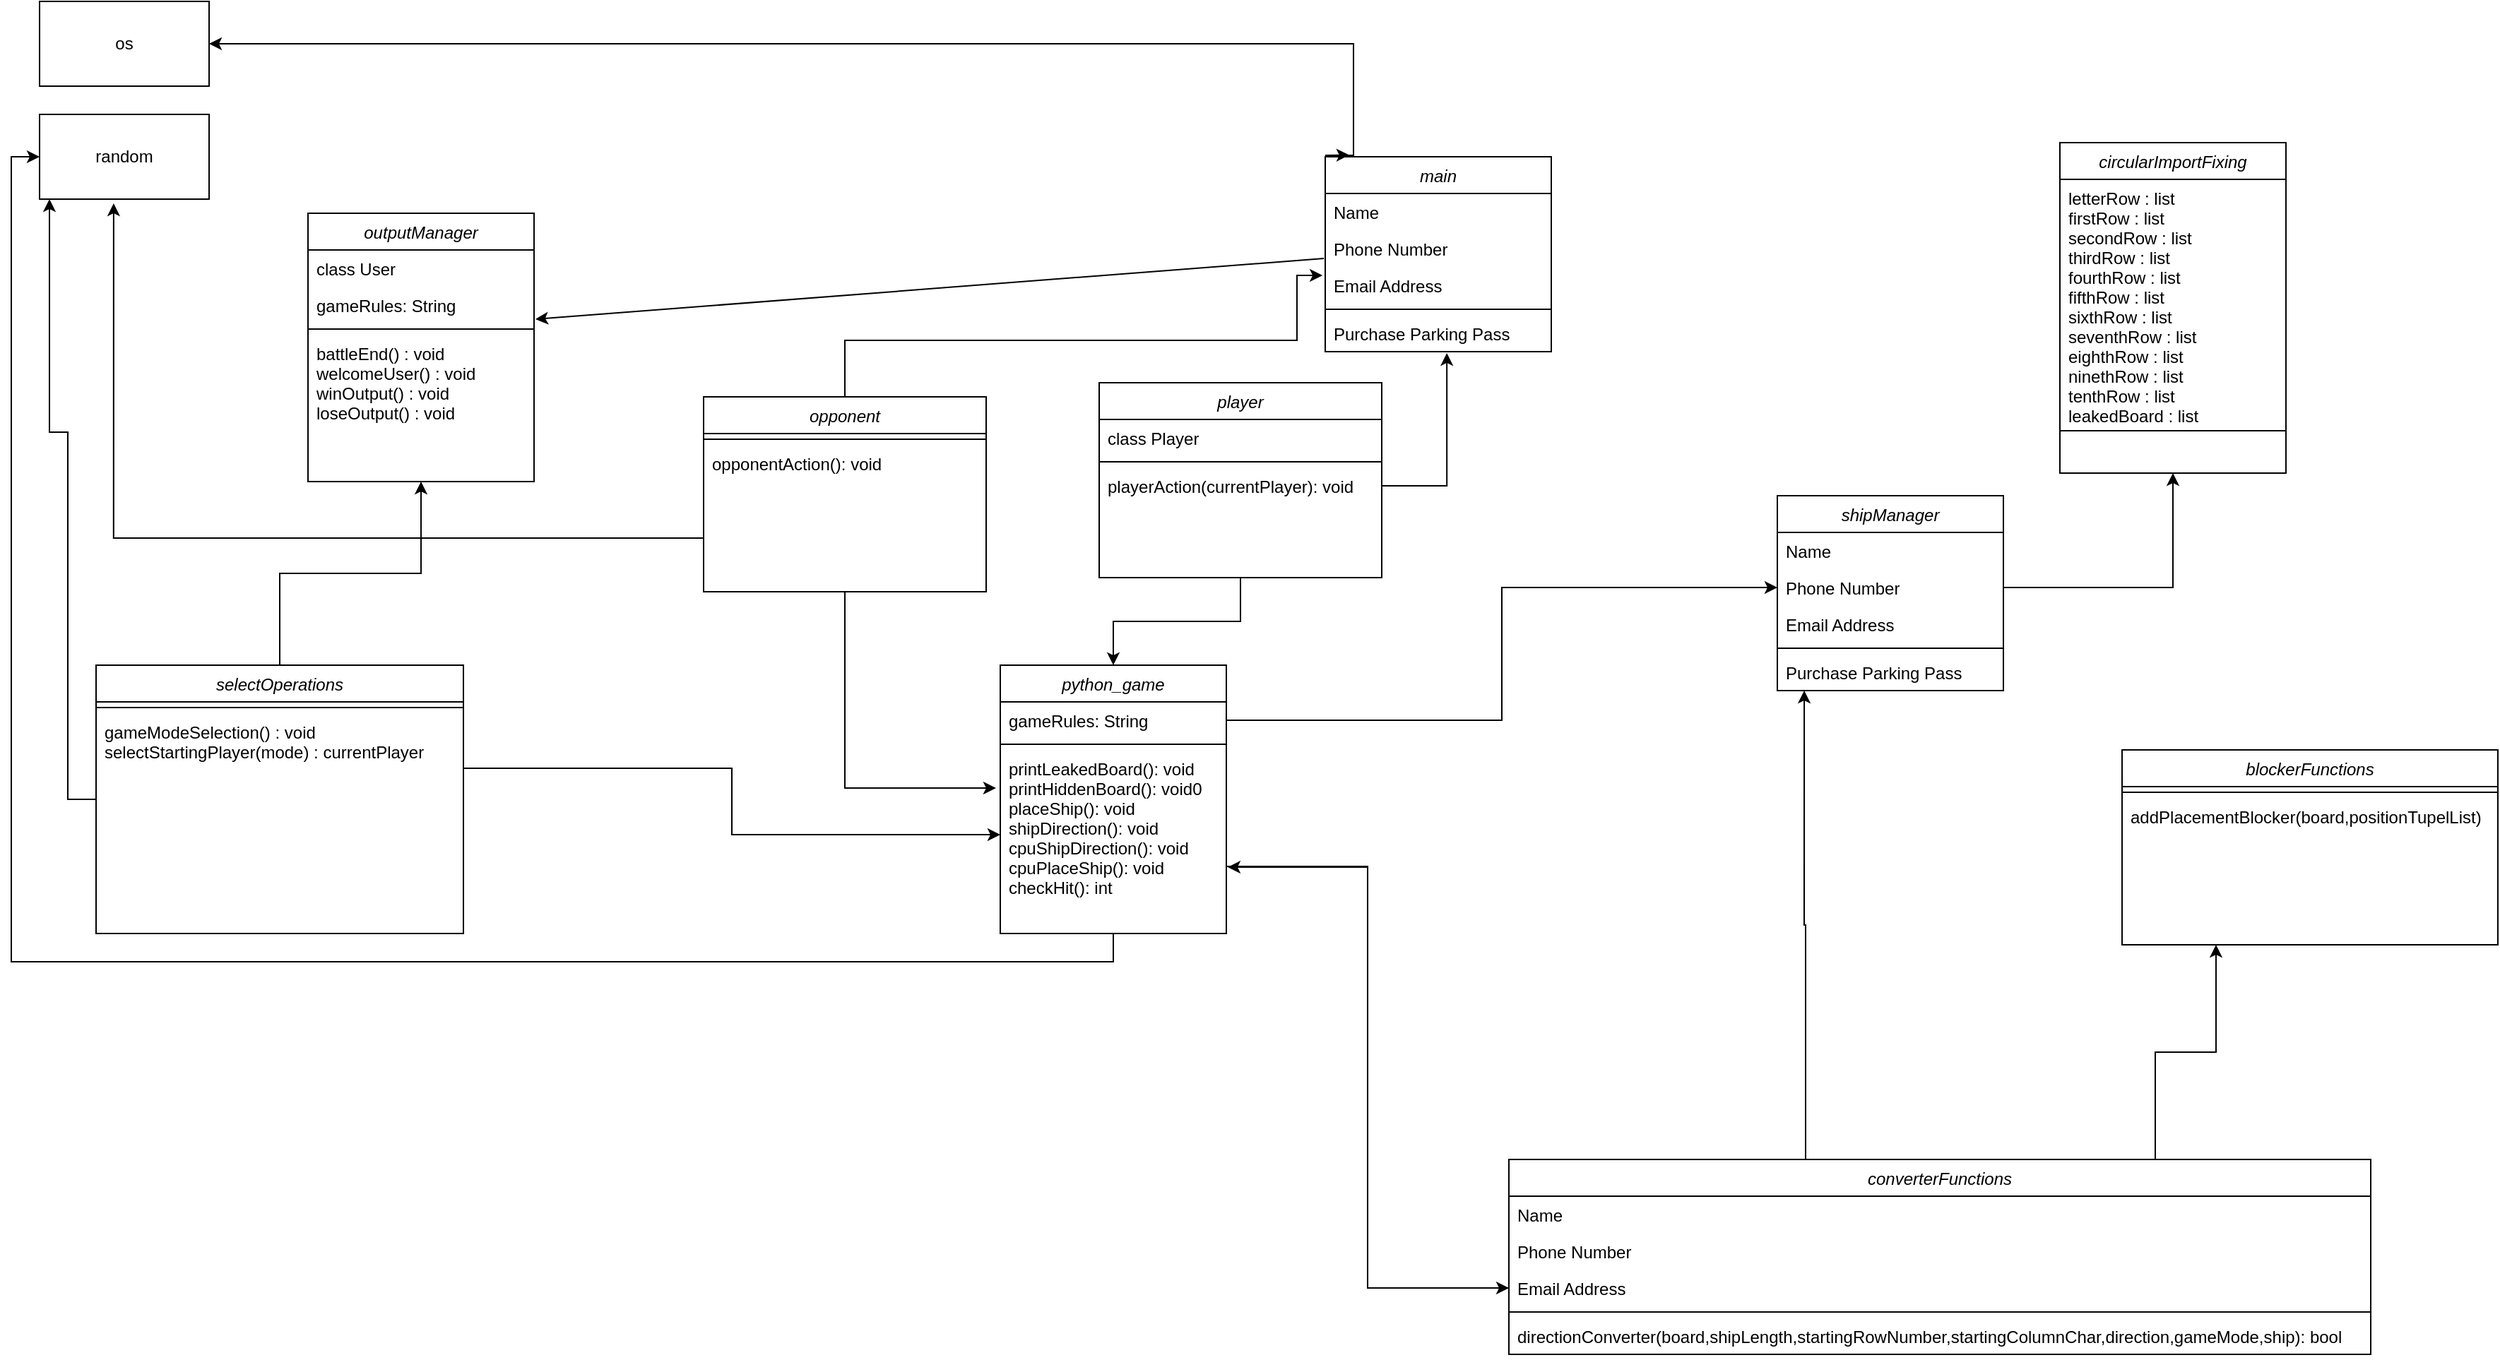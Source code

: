 <mxfile version="21.0.2" type="device"><diagram id="C5RBs43oDa-KdzZeNtuy" name="Page-1"><mxGraphModel dx="2164" dy="754" grid="1" gridSize="10" guides="1" tooltips="1" connect="1" arrows="1" fold="1" page="1" pageScale="1" pageWidth="1654" pageHeight="2336" math="0" shadow="0"><root><mxCell id="WIyWlLk6GJQsqaUBKTNV-0"/><mxCell id="WIyWlLk6GJQsqaUBKTNV-1" parent="WIyWlLk6GJQsqaUBKTNV-0"/><mxCell id="VxxepMw4CH0k-iUGNMRP-2" style="edgeStyle=orthogonalEdgeStyle;rounded=0;orthogonalLoop=1;jettySize=auto;html=1;exitX=0;exitY=0;exitDx=0;exitDy=0;entryX=1;entryY=0.5;entryDx=0;entryDy=0;" edge="1" parent="WIyWlLk6GJQsqaUBKTNV-1" source="zkfFHV4jXpPFQw0GAbJ--0" target="VxxepMw4CH0k-iUGNMRP-0"><mxGeometry relative="1" as="geometry"><Array as="points"><mxPoint x="950" y="120"/><mxPoint x="950" y="40"/></Array></mxGeometry></mxCell><mxCell id="zkfFHV4jXpPFQw0GAbJ--0" value="main" style="swimlane;fontStyle=2;align=center;verticalAlign=top;childLayout=stackLayout;horizontal=1;startSize=26;horizontalStack=0;resizeParent=1;resizeLast=0;collapsible=1;marginBottom=0;rounded=0;shadow=0;strokeWidth=1;" parent="WIyWlLk6GJQsqaUBKTNV-1" vertex="1"><mxGeometry x="930" y="120" width="160" height="138" as="geometry"><mxRectangle x="230" y="140" width="160" height="26" as="alternateBounds"/></mxGeometry></mxCell><mxCell id="zkfFHV4jXpPFQw0GAbJ--1" value="Name" style="text;align=left;verticalAlign=top;spacingLeft=4;spacingRight=4;overflow=hidden;rotatable=0;points=[[0,0.5],[1,0.5]];portConstraint=eastwest;" parent="zkfFHV4jXpPFQw0GAbJ--0" vertex="1"><mxGeometry y="26" width="160" height="26" as="geometry"/></mxCell><mxCell id="zkfFHV4jXpPFQw0GAbJ--2" value="Phone Number" style="text;align=left;verticalAlign=top;spacingLeft=4;spacingRight=4;overflow=hidden;rotatable=0;points=[[0,0.5],[1,0.5]];portConstraint=eastwest;rounded=0;shadow=0;html=0;" parent="zkfFHV4jXpPFQw0GAbJ--0" vertex="1"><mxGeometry y="52" width="160" height="26" as="geometry"/></mxCell><mxCell id="zkfFHV4jXpPFQw0GAbJ--3" value="Email Address" style="text;align=left;verticalAlign=top;spacingLeft=4;spacingRight=4;overflow=hidden;rotatable=0;points=[[0,0.5],[1,0.5]];portConstraint=eastwest;rounded=0;shadow=0;html=0;" parent="zkfFHV4jXpPFQw0GAbJ--0" vertex="1"><mxGeometry y="78" width="160" height="26" as="geometry"/></mxCell><mxCell id="zkfFHV4jXpPFQw0GAbJ--4" value="" style="line;html=1;strokeWidth=1;align=left;verticalAlign=middle;spacingTop=-1;spacingLeft=3;spacingRight=3;rotatable=0;labelPosition=right;points=[];portConstraint=eastwest;" parent="zkfFHV4jXpPFQw0GAbJ--0" vertex="1"><mxGeometry y="104" width="160" height="8" as="geometry"/></mxCell><mxCell id="zkfFHV4jXpPFQw0GAbJ--5" value="Purchase Parking Pass" style="text;align=left;verticalAlign=top;spacingLeft=4;spacingRight=4;overflow=hidden;rotatable=0;points=[[0,0.5],[1,0.5]];portConstraint=eastwest;" parent="zkfFHV4jXpPFQw0GAbJ--0" vertex="1"><mxGeometry y="112" width="160" height="26" as="geometry"/></mxCell><mxCell id="VxxepMw4CH0k-iUGNMRP-0" value="os" style="rounded=0;whiteSpace=wrap;html=1;" vertex="1" parent="WIyWlLk6GJQsqaUBKTNV-1"><mxGeometry x="20" y="10" width="120" height="60" as="geometry"/></mxCell><mxCell id="VxxepMw4CH0k-iUGNMRP-8" value="" style="endArrow=classic;html=1;rounded=0;exitX=-0.006;exitY=0.769;exitDx=0;exitDy=0;exitPerimeter=0;entryX=1.006;entryY=0.885;entryDx=0;entryDy=0;entryPerimeter=0;" edge="1" parent="WIyWlLk6GJQsqaUBKTNV-1" source="zkfFHV4jXpPFQw0GAbJ--2" target="VxxepMw4CH0k-iUGNMRP-18"><mxGeometry width="50" height="50" relative="1" as="geometry"><mxPoint x="610" y="360" as="sourcePoint"/><mxPoint x="170" y="285" as="targetPoint"/></mxGeometry></mxCell><mxCell id="VxxepMw4CH0k-iUGNMRP-16" value="outputManager" style="swimlane;fontStyle=2;align=center;verticalAlign=top;childLayout=stackLayout;horizontal=1;startSize=26;horizontalStack=0;resizeParent=1;resizeLast=0;collapsible=1;marginBottom=0;rounded=0;shadow=0;strokeWidth=1;" vertex="1" parent="WIyWlLk6GJQsqaUBKTNV-1"><mxGeometry x="210" y="160" width="160" height="190" as="geometry"><mxRectangle x="230" y="140" width="160" height="26" as="alternateBounds"/></mxGeometry></mxCell><mxCell id="VxxepMw4CH0k-iUGNMRP-17" value="class User" style="text;align=left;verticalAlign=top;spacingLeft=4;spacingRight=4;overflow=hidden;rotatable=0;points=[[0,0.5],[1,0.5]];portConstraint=eastwest;" vertex="1" parent="VxxepMw4CH0k-iUGNMRP-16"><mxGeometry y="26" width="160" height="26" as="geometry"/></mxCell><mxCell id="VxxepMw4CH0k-iUGNMRP-18" value="gameRules: String" style="text;align=left;verticalAlign=top;spacingLeft=4;spacingRight=4;overflow=hidden;rotatable=0;points=[[0,0.5],[1,0.5]];portConstraint=eastwest;rounded=0;shadow=0;html=0;" vertex="1" parent="VxxepMw4CH0k-iUGNMRP-16"><mxGeometry y="52" width="160" height="26" as="geometry"/></mxCell><mxCell id="VxxepMw4CH0k-iUGNMRP-20" value="" style="line;html=1;strokeWidth=1;align=left;verticalAlign=middle;spacingTop=-1;spacingLeft=3;spacingRight=3;rotatable=0;labelPosition=right;points=[];portConstraint=eastwest;" vertex="1" parent="VxxepMw4CH0k-iUGNMRP-16"><mxGeometry y="78" width="160" height="8" as="geometry"/></mxCell><mxCell id="VxxepMw4CH0k-iUGNMRP-21" value="battleEnd() : void&#10;welcomeUser() : void&#10;winOutput() : void&#10;loseOutput() : void" style="text;align=left;verticalAlign=top;spacingLeft=4;spacingRight=4;overflow=hidden;rotatable=0;points=[[0,0.5],[1,0.5]];portConstraint=eastwest;" vertex="1" parent="VxxepMw4CH0k-iUGNMRP-16"><mxGeometry y="86" width="160" height="78" as="geometry"/></mxCell><mxCell id="VxxepMw4CH0k-iUGNMRP-28" style="edgeStyle=orthogonalEdgeStyle;rounded=0;orthogonalLoop=1;jettySize=auto;html=1;entryX=0.5;entryY=1;entryDx=0;entryDy=0;" edge="1" parent="WIyWlLk6GJQsqaUBKTNV-1" source="VxxepMw4CH0k-iUGNMRP-23" target="VxxepMw4CH0k-iUGNMRP-16"><mxGeometry relative="1" as="geometry"><mxPoint x="80" y="400" as="targetPoint"/></mxGeometry></mxCell><mxCell id="VxxepMw4CH0k-iUGNMRP-37" style="edgeStyle=orthogonalEdgeStyle;rounded=0;orthogonalLoop=1;jettySize=auto;html=1;" edge="1" parent="WIyWlLk6GJQsqaUBKTNV-1" source="VxxepMw4CH0k-iUGNMRP-23"><mxGeometry relative="1" as="geometry"><mxPoint x="27" y="150" as="targetPoint"/><Array as="points"><mxPoint x="40" y="575"/><mxPoint x="40" y="315"/><mxPoint x="27" y="315"/></Array></mxGeometry></mxCell><mxCell id="VxxepMw4CH0k-iUGNMRP-23" value="selectOperations" style="swimlane;fontStyle=2;align=center;verticalAlign=top;childLayout=stackLayout;horizontal=1;startSize=26;horizontalStack=0;resizeParent=1;resizeLast=0;collapsible=1;marginBottom=0;rounded=0;shadow=0;strokeWidth=1;" vertex="1" parent="WIyWlLk6GJQsqaUBKTNV-1"><mxGeometry x="60" y="480" width="260" height="190" as="geometry"><mxRectangle x="230" y="140" width="160" height="26" as="alternateBounds"/></mxGeometry></mxCell><mxCell id="VxxepMw4CH0k-iUGNMRP-26" value="" style="line;html=1;strokeWidth=1;align=left;verticalAlign=middle;spacingTop=-1;spacingLeft=3;spacingRight=3;rotatable=0;labelPosition=right;points=[];portConstraint=eastwest;" vertex="1" parent="VxxepMw4CH0k-iUGNMRP-23"><mxGeometry y="26" width="260" height="8" as="geometry"/></mxCell><mxCell id="VxxepMw4CH0k-iUGNMRP-27" value="gameModeSelection() : void&#10;selectStartingPlayer(mode) : currentPlayer" style="text;align=left;verticalAlign=top;spacingLeft=4;spacingRight=4;overflow=hidden;rotatable=0;points=[[0,0.5],[1,0.5]];portConstraint=eastwest;" vertex="1" parent="VxxepMw4CH0k-iUGNMRP-23"><mxGeometry y="34" width="260" height="78" as="geometry"/></mxCell><mxCell id="VxxepMw4CH0k-iUGNMRP-53" style="edgeStyle=orthogonalEdgeStyle;rounded=0;orthogonalLoop=1;jettySize=auto;html=1;exitX=1;exitY=0.75;exitDx=0;exitDy=0;entryX=0;entryY=0.5;entryDx=0;entryDy=0;" edge="1" parent="WIyWlLk6GJQsqaUBKTNV-1" source="VxxepMw4CH0k-iUGNMRP-29" target="VxxepMw4CH0k-iUGNMRP-49"><mxGeometry relative="1" as="geometry"/></mxCell><mxCell id="VxxepMw4CH0k-iUGNMRP-29" value="python_game" style="swimlane;fontStyle=2;align=center;verticalAlign=top;childLayout=stackLayout;horizontal=1;startSize=26;horizontalStack=0;resizeParent=1;resizeLast=0;collapsible=1;marginBottom=0;rounded=0;shadow=0;strokeWidth=1;" vertex="1" parent="WIyWlLk6GJQsqaUBKTNV-1"><mxGeometry x="700" y="480" width="160" height="190" as="geometry"><mxRectangle x="230" y="140" width="160" height="26" as="alternateBounds"/></mxGeometry></mxCell><mxCell id="VxxepMw4CH0k-iUGNMRP-31" value="gameRules: String" style="text;align=left;verticalAlign=top;spacingLeft=4;spacingRight=4;overflow=hidden;rotatable=0;points=[[0,0.5],[1,0.5]];portConstraint=eastwest;rounded=0;shadow=0;html=0;" vertex="1" parent="VxxepMw4CH0k-iUGNMRP-29"><mxGeometry y="26" width="160" height="26" as="geometry"/></mxCell><mxCell id="VxxepMw4CH0k-iUGNMRP-32" value="" style="line;html=1;strokeWidth=1;align=left;verticalAlign=middle;spacingTop=-1;spacingLeft=3;spacingRight=3;rotatable=0;labelPosition=right;points=[];portConstraint=eastwest;" vertex="1" parent="VxxepMw4CH0k-iUGNMRP-29"><mxGeometry y="52" width="160" height="8" as="geometry"/></mxCell><mxCell id="VxxepMw4CH0k-iUGNMRP-33" value="printLeakedBoard(): void&#10;printHiddenBoard(): void0&#10;placeShip(): void&#10;shipDirection(): void&#10;cpuShipDirection(): void&#10;cpuPlaceShip(): void&#10;checkHit(): int" style="text;align=left;verticalAlign=top;spacingLeft=4;spacingRight=4;overflow=hidden;rotatable=0;points=[[0,0.5],[1,0.5]];portConstraint=eastwest;" vertex="1" parent="VxxepMw4CH0k-iUGNMRP-29"><mxGeometry y="60" width="160" height="120" as="geometry"/></mxCell><mxCell id="VxxepMw4CH0k-iUGNMRP-34" style="edgeStyle=orthogonalEdgeStyle;rounded=0;orthogonalLoop=1;jettySize=auto;html=1;entryX=0;entryY=0.5;entryDx=0;entryDy=0;" edge="1" parent="WIyWlLk6GJQsqaUBKTNV-1" source="VxxepMw4CH0k-iUGNMRP-27" target="VxxepMw4CH0k-iUGNMRP-33"><mxGeometry relative="1" as="geometry"/></mxCell><mxCell id="VxxepMw4CH0k-iUGNMRP-35" value="random" style="rounded=0;whiteSpace=wrap;html=1;" vertex="1" parent="WIyWlLk6GJQsqaUBKTNV-1"><mxGeometry x="20" y="90" width="120" height="60" as="geometry"/></mxCell><mxCell id="VxxepMw4CH0k-iUGNMRP-38" style="edgeStyle=orthogonalEdgeStyle;rounded=0;orthogonalLoop=1;jettySize=auto;html=1;entryX=0.106;entryY=-0.009;entryDx=0;entryDy=0;entryPerimeter=0;" edge="1" parent="WIyWlLk6GJQsqaUBKTNV-1" target="zkfFHV4jXpPFQw0GAbJ--0"><mxGeometry relative="1" as="geometry"><mxPoint x="950" y="119" as="sourcePoint"/><Array as="points"><mxPoint x="930" y="119"/></Array></mxGeometry></mxCell><mxCell id="VxxepMw4CH0k-iUGNMRP-39" style="edgeStyle=orthogonalEdgeStyle;rounded=0;orthogonalLoop=1;jettySize=auto;html=1;entryX=0;entryY=0.5;entryDx=0;entryDy=0;" edge="1" parent="WIyWlLk6GJQsqaUBKTNV-1" target="VxxepMw4CH0k-iUGNMRP-35"><mxGeometry relative="1" as="geometry"><mxPoint x="780" y="670" as="sourcePoint"/><Array as="points"><mxPoint x="780" y="690"/><mxPoint y="690"/><mxPoint y="120"/></Array></mxGeometry></mxCell><mxCell id="VxxepMw4CH0k-iUGNMRP-40" value="shipManager" style="swimlane;fontStyle=2;align=center;verticalAlign=top;childLayout=stackLayout;horizontal=1;startSize=26;horizontalStack=0;resizeParent=1;resizeLast=0;collapsible=1;marginBottom=0;rounded=0;shadow=0;strokeWidth=1;" vertex="1" parent="WIyWlLk6GJQsqaUBKTNV-1"><mxGeometry x="1250" y="360" width="160" height="138" as="geometry"><mxRectangle x="230" y="140" width="160" height="26" as="alternateBounds"/></mxGeometry></mxCell><mxCell id="VxxepMw4CH0k-iUGNMRP-41" value="Name" style="text;align=left;verticalAlign=top;spacingLeft=4;spacingRight=4;overflow=hidden;rotatable=0;points=[[0,0.5],[1,0.5]];portConstraint=eastwest;" vertex="1" parent="VxxepMw4CH0k-iUGNMRP-40"><mxGeometry y="26" width="160" height="26" as="geometry"/></mxCell><mxCell id="VxxepMw4CH0k-iUGNMRP-42" value="Phone Number" style="text;align=left;verticalAlign=top;spacingLeft=4;spacingRight=4;overflow=hidden;rotatable=0;points=[[0,0.5],[1,0.5]];portConstraint=eastwest;rounded=0;shadow=0;html=0;" vertex="1" parent="VxxepMw4CH0k-iUGNMRP-40"><mxGeometry y="52" width="160" height="26" as="geometry"/></mxCell><mxCell id="VxxepMw4CH0k-iUGNMRP-43" value="Email Address" style="text;align=left;verticalAlign=top;spacingLeft=4;spacingRight=4;overflow=hidden;rotatable=0;points=[[0,0.5],[1,0.5]];portConstraint=eastwest;rounded=0;shadow=0;html=0;" vertex="1" parent="VxxepMw4CH0k-iUGNMRP-40"><mxGeometry y="78" width="160" height="26" as="geometry"/></mxCell><mxCell id="VxxepMw4CH0k-iUGNMRP-44" value="" style="line;html=1;strokeWidth=1;align=left;verticalAlign=middle;spacingTop=-1;spacingLeft=3;spacingRight=3;rotatable=0;labelPosition=right;points=[];portConstraint=eastwest;" vertex="1" parent="VxxepMw4CH0k-iUGNMRP-40"><mxGeometry y="104" width="160" height="8" as="geometry"/></mxCell><mxCell id="VxxepMw4CH0k-iUGNMRP-45" value="Purchase Parking Pass" style="text;align=left;verticalAlign=top;spacingLeft=4;spacingRight=4;overflow=hidden;rotatable=0;points=[[0,0.5],[1,0.5]];portConstraint=eastwest;" vertex="1" parent="VxxepMw4CH0k-iUGNMRP-40"><mxGeometry y="112" width="160" height="26" as="geometry"/></mxCell><mxCell id="VxxepMw4CH0k-iUGNMRP-80" style="edgeStyle=orthogonalEdgeStyle;rounded=0;orthogonalLoop=1;jettySize=auto;html=1;entryX=0.119;entryY=1;entryDx=0;entryDy=0;entryPerimeter=0;" edge="1" parent="WIyWlLk6GJQsqaUBKTNV-1" source="VxxepMw4CH0k-iUGNMRP-46" target="VxxepMw4CH0k-iUGNMRP-45"><mxGeometry relative="1" as="geometry"><mxPoint x="1250" y="580" as="targetPoint"/><Array as="points"><mxPoint x="1270" y="664"/><mxPoint x="1269" y="664"/></Array></mxGeometry></mxCell><mxCell id="VxxepMw4CH0k-iUGNMRP-82" style="edgeStyle=orthogonalEdgeStyle;rounded=0;orthogonalLoop=1;jettySize=auto;html=1;exitX=0.75;exitY=0;exitDx=0;exitDy=0;entryX=0.25;entryY=1;entryDx=0;entryDy=0;" edge="1" parent="WIyWlLk6GJQsqaUBKTNV-1" source="VxxepMw4CH0k-iUGNMRP-46" target="VxxepMw4CH0k-iUGNMRP-72"><mxGeometry relative="1" as="geometry"/></mxCell><mxCell id="VxxepMw4CH0k-iUGNMRP-46" value="converterFunctions" style="swimlane;fontStyle=2;align=center;verticalAlign=top;childLayout=stackLayout;horizontal=1;startSize=26;horizontalStack=0;resizeParent=1;resizeLast=0;collapsible=1;marginBottom=0;rounded=0;shadow=0;strokeWidth=1;" vertex="1" parent="WIyWlLk6GJQsqaUBKTNV-1"><mxGeometry x="1060" y="830" width="610" height="138" as="geometry"><mxRectangle x="230" y="140" width="160" height="26" as="alternateBounds"/></mxGeometry></mxCell><mxCell id="VxxepMw4CH0k-iUGNMRP-47" value="Name" style="text;align=left;verticalAlign=top;spacingLeft=4;spacingRight=4;overflow=hidden;rotatable=0;points=[[0,0.5],[1,0.5]];portConstraint=eastwest;" vertex="1" parent="VxxepMw4CH0k-iUGNMRP-46"><mxGeometry y="26" width="610" height="26" as="geometry"/></mxCell><mxCell id="VxxepMw4CH0k-iUGNMRP-48" value="Phone Number" style="text;align=left;verticalAlign=top;spacingLeft=4;spacingRight=4;overflow=hidden;rotatable=0;points=[[0,0.5],[1,0.5]];portConstraint=eastwest;rounded=0;shadow=0;html=0;" vertex="1" parent="VxxepMw4CH0k-iUGNMRP-46"><mxGeometry y="52" width="610" height="26" as="geometry"/></mxCell><mxCell id="VxxepMw4CH0k-iUGNMRP-49" value="Email Address" style="text;align=left;verticalAlign=top;spacingLeft=4;spacingRight=4;overflow=hidden;rotatable=0;points=[[0,0.5],[1,0.5]];portConstraint=eastwest;rounded=0;shadow=0;html=0;" vertex="1" parent="VxxepMw4CH0k-iUGNMRP-46"><mxGeometry y="78" width="610" height="26" as="geometry"/></mxCell><mxCell id="VxxepMw4CH0k-iUGNMRP-50" value="" style="line;html=1;strokeWidth=1;align=left;verticalAlign=middle;spacingTop=-1;spacingLeft=3;spacingRight=3;rotatable=0;labelPosition=right;points=[];portConstraint=eastwest;" vertex="1" parent="VxxepMw4CH0k-iUGNMRP-46"><mxGeometry y="104" width="610" height="8" as="geometry"/></mxCell><mxCell id="VxxepMw4CH0k-iUGNMRP-51" value="directionConverter(board,shipLength,startingRowNumber,startingColumnChar,direction,gameMode,ship): bool" style="text;align=left;verticalAlign=top;spacingLeft=4;spacingRight=4;overflow=hidden;rotatable=0;points=[[0,0.5],[1,0.5]];portConstraint=eastwest;" vertex="1" parent="VxxepMw4CH0k-iUGNMRP-46"><mxGeometry y="112" width="610" height="26" as="geometry"/></mxCell><mxCell id="VxxepMw4CH0k-iUGNMRP-54" style="edgeStyle=orthogonalEdgeStyle;rounded=0;orthogonalLoop=1;jettySize=auto;html=1;exitX=1;exitY=0.5;exitDx=0;exitDy=0;entryX=0;entryY=0.5;entryDx=0;entryDy=0;" edge="1" parent="WIyWlLk6GJQsqaUBKTNV-1" source="VxxepMw4CH0k-iUGNMRP-31" target="VxxepMw4CH0k-iUGNMRP-42"><mxGeometry relative="1" as="geometry"/></mxCell><mxCell id="VxxepMw4CH0k-iUGNMRP-61" style="edgeStyle=orthogonalEdgeStyle;rounded=0;orthogonalLoop=1;jettySize=auto;html=1;exitX=0.5;exitY=1;exitDx=0;exitDy=0;entryX=0.5;entryY=0;entryDx=0;entryDy=0;" edge="1" parent="WIyWlLk6GJQsqaUBKTNV-1" source="VxxepMw4CH0k-iUGNMRP-55" target="VxxepMw4CH0k-iUGNMRP-29"><mxGeometry relative="1" as="geometry"/></mxCell><mxCell id="VxxepMw4CH0k-iUGNMRP-55" value="player" style="swimlane;fontStyle=2;align=center;verticalAlign=top;childLayout=stackLayout;horizontal=1;startSize=26;horizontalStack=0;resizeParent=1;resizeLast=0;collapsible=1;marginBottom=0;rounded=0;shadow=0;strokeWidth=1;" vertex="1" parent="WIyWlLk6GJQsqaUBKTNV-1"><mxGeometry x="770" y="280" width="200" height="138" as="geometry"><mxRectangle x="230" y="140" width="160" height="26" as="alternateBounds"/></mxGeometry></mxCell><mxCell id="VxxepMw4CH0k-iUGNMRP-56" value="class Player" style="text;align=left;verticalAlign=top;spacingLeft=4;spacingRight=4;overflow=hidden;rotatable=0;points=[[0,0.5],[1,0.5]];portConstraint=eastwest;" vertex="1" parent="VxxepMw4CH0k-iUGNMRP-55"><mxGeometry y="26" width="200" height="26" as="geometry"/></mxCell><mxCell id="VxxepMw4CH0k-iUGNMRP-59" value="" style="line;html=1;strokeWidth=1;align=left;verticalAlign=middle;spacingTop=-1;spacingLeft=3;spacingRight=3;rotatable=0;labelPosition=right;points=[];portConstraint=eastwest;" vertex="1" parent="VxxepMw4CH0k-iUGNMRP-55"><mxGeometry y="52" width="200" height="8" as="geometry"/></mxCell><mxCell id="VxxepMw4CH0k-iUGNMRP-60" value="playerAction(currentPlayer): void" style="text;align=left;verticalAlign=top;spacingLeft=4;spacingRight=4;overflow=hidden;rotatable=0;points=[[0,0.5],[1,0.5]];portConstraint=eastwest;" vertex="1" parent="VxxepMw4CH0k-iUGNMRP-55"><mxGeometry y="60" width="200" height="26" as="geometry"/></mxCell><mxCell id="VxxepMw4CH0k-iUGNMRP-64" style="edgeStyle=orthogonalEdgeStyle;rounded=0;orthogonalLoop=1;jettySize=auto;html=1;entryX=0.538;entryY=1.038;entryDx=0;entryDy=0;entryPerimeter=0;" edge="1" parent="WIyWlLk6GJQsqaUBKTNV-1" source="VxxepMw4CH0k-iUGNMRP-60" target="zkfFHV4jXpPFQw0GAbJ--5"><mxGeometry relative="1" as="geometry"/></mxCell><mxCell id="VxxepMw4CH0k-iUGNMRP-69" style="edgeStyle=orthogonalEdgeStyle;rounded=0;orthogonalLoop=1;jettySize=auto;html=1;entryX=-0.012;entryY=0.231;entryDx=0;entryDy=0;entryPerimeter=0;" edge="1" parent="WIyWlLk6GJQsqaUBKTNV-1" source="VxxepMw4CH0k-iUGNMRP-65" target="zkfFHV4jXpPFQw0GAbJ--3"><mxGeometry relative="1" as="geometry"><Array as="points"><mxPoint x="590" y="250"/><mxPoint x="910" y="250"/><mxPoint x="910" y="204"/></Array></mxGeometry></mxCell><mxCell id="VxxepMw4CH0k-iUGNMRP-70" style="edgeStyle=orthogonalEdgeStyle;rounded=0;orthogonalLoop=1;jettySize=auto;html=1;entryX=-0.019;entryY=0.225;entryDx=0;entryDy=0;entryPerimeter=0;" edge="1" parent="WIyWlLk6GJQsqaUBKTNV-1" source="VxxepMw4CH0k-iUGNMRP-65" target="VxxepMw4CH0k-iUGNMRP-33"><mxGeometry relative="1" as="geometry"/></mxCell><mxCell id="VxxepMw4CH0k-iUGNMRP-65" value="opponent" style="swimlane;fontStyle=2;align=center;verticalAlign=top;childLayout=stackLayout;horizontal=1;startSize=26;horizontalStack=0;resizeParent=1;resizeLast=0;collapsible=1;marginBottom=0;rounded=0;shadow=0;strokeWidth=1;" vertex="1" parent="WIyWlLk6GJQsqaUBKTNV-1"><mxGeometry x="490" y="290" width="200" height="138" as="geometry"><mxRectangle x="230" y="140" width="160" height="26" as="alternateBounds"/></mxGeometry></mxCell><mxCell id="VxxepMw4CH0k-iUGNMRP-67" value="" style="line;html=1;strokeWidth=1;align=left;verticalAlign=middle;spacingTop=-1;spacingLeft=3;spacingRight=3;rotatable=0;labelPosition=right;points=[];portConstraint=eastwest;" vertex="1" parent="VxxepMw4CH0k-iUGNMRP-65"><mxGeometry y="26" width="200" height="8" as="geometry"/></mxCell><mxCell id="VxxepMw4CH0k-iUGNMRP-68" value="opponentAction(): void" style="text;align=left;verticalAlign=top;spacingLeft=4;spacingRight=4;overflow=hidden;rotatable=0;points=[[0,0.5],[1,0.5]];portConstraint=eastwest;" vertex="1" parent="VxxepMw4CH0k-iUGNMRP-65"><mxGeometry y="34" width="200" height="26" as="geometry"/></mxCell><mxCell id="VxxepMw4CH0k-iUGNMRP-71" style="edgeStyle=orthogonalEdgeStyle;rounded=0;orthogonalLoop=1;jettySize=auto;html=1;entryX=0.437;entryY=1.05;entryDx=0;entryDy=0;entryPerimeter=0;exitX=0;exitY=0.75;exitDx=0;exitDy=0;" edge="1" parent="WIyWlLk6GJQsqaUBKTNV-1" source="VxxepMw4CH0k-iUGNMRP-65" target="VxxepMw4CH0k-iUGNMRP-35"><mxGeometry relative="1" as="geometry"><Array as="points"><mxPoint x="490" y="390"/><mxPoint x="72" y="390"/></Array></mxGeometry></mxCell><mxCell id="VxxepMw4CH0k-iUGNMRP-72" value="blockerFunctions" style="swimlane;fontStyle=2;align=center;verticalAlign=top;childLayout=stackLayout;horizontal=1;startSize=26;horizontalStack=0;resizeParent=1;resizeLast=0;collapsible=1;marginBottom=0;rounded=0;shadow=0;strokeWidth=1;" vertex="1" parent="WIyWlLk6GJQsqaUBKTNV-1"><mxGeometry x="1494" y="540" width="266" height="138" as="geometry"><mxRectangle x="230" y="140" width="160" height="26" as="alternateBounds"/></mxGeometry></mxCell><mxCell id="VxxepMw4CH0k-iUGNMRP-76" value="" style="line;html=1;strokeWidth=1;align=left;verticalAlign=middle;spacingTop=-1;spacingLeft=3;spacingRight=3;rotatable=0;labelPosition=right;points=[];portConstraint=eastwest;" vertex="1" parent="VxxepMw4CH0k-iUGNMRP-72"><mxGeometry y="26" width="266" height="8" as="geometry"/></mxCell><mxCell id="VxxepMw4CH0k-iUGNMRP-77" value="addPlacementBlocker(board,positionTupelList)" style="text;align=left;verticalAlign=top;spacingLeft=4;spacingRight=4;overflow=hidden;rotatable=0;points=[[0,0.5],[1,0.5]];portConstraint=eastwest;" vertex="1" parent="VxxepMw4CH0k-iUGNMRP-72"><mxGeometry y="34" width="266" height="26" as="geometry"/></mxCell><mxCell id="VxxepMw4CH0k-iUGNMRP-79" style="edgeStyle=orthogonalEdgeStyle;rounded=0;orthogonalLoop=1;jettySize=auto;html=1;entryX=1.006;entryY=0.692;entryDx=0;entryDy=0;entryPerimeter=0;" edge="1" parent="WIyWlLk6GJQsqaUBKTNV-1" source="VxxepMw4CH0k-iUGNMRP-49" target="VxxepMw4CH0k-iUGNMRP-33"><mxGeometry relative="1" as="geometry"/></mxCell><mxCell id="VxxepMw4CH0k-iUGNMRP-83" value="circularImportFixing" style="swimlane;fontStyle=2;align=center;verticalAlign=top;childLayout=stackLayout;horizontal=1;startSize=26;horizontalStack=0;resizeParent=1;resizeLast=0;collapsible=1;marginBottom=0;rounded=0;shadow=0;strokeWidth=1;" vertex="1" parent="WIyWlLk6GJQsqaUBKTNV-1"><mxGeometry x="1450" y="110" width="160" height="234" as="geometry"><mxRectangle x="230" y="140" width="160" height="26" as="alternateBounds"/></mxGeometry></mxCell><mxCell id="VxxepMw4CH0k-iUGNMRP-84" value="letterRow : list&#10;firstRow : list&#10;secondRow : list&#10;thirdRow : list&#10;fourthRow : list&#10;fifthRow : list&#10;sixthRow : list&#10;seventhRow : list&#10;eighthRow : list&#10;ninethRow : list&#10;tenthRow : list&#10;leakedBoard : list" style="text;align=left;verticalAlign=top;spacingLeft=4;spacingRight=4;overflow=hidden;rotatable=0;points=[[0,0.5],[1,0.5]];portConstraint=eastwest;" vertex="1" parent="VxxepMw4CH0k-iUGNMRP-83"><mxGeometry y="26" width="160" height="174" as="geometry"/></mxCell><mxCell id="VxxepMw4CH0k-iUGNMRP-87" value="" style="line;html=1;strokeWidth=1;align=left;verticalAlign=middle;spacingTop=-1;spacingLeft=3;spacingRight=3;rotatable=0;labelPosition=right;points=[];portConstraint=eastwest;" vertex="1" parent="VxxepMw4CH0k-iUGNMRP-83"><mxGeometry y="200" width="160" height="8" as="geometry"/></mxCell><mxCell id="VxxepMw4CH0k-iUGNMRP-89" style="edgeStyle=orthogonalEdgeStyle;rounded=0;orthogonalLoop=1;jettySize=auto;html=1;exitX=1;exitY=0.5;exitDx=0;exitDy=0;entryX=0.5;entryY=1;entryDx=0;entryDy=0;" edge="1" parent="WIyWlLk6GJQsqaUBKTNV-1" source="VxxepMw4CH0k-iUGNMRP-42" target="VxxepMw4CH0k-iUGNMRP-83"><mxGeometry relative="1" as="geometry"/></mxCell></root></mxGraphModel></diagram></mxfile>
